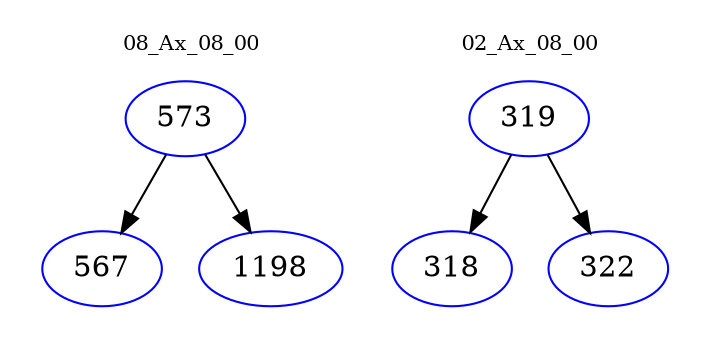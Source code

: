 digraph{
subgraph cluster_0 {
color = white
label = "08_Ax_08_00";
fontsize=10;
T0_573 [label="573", color="blue"]
T0_573 -> T0_567 [color="black"]
T0_567 [label="567", color="blue"]
T0_573 -> T0_1198 [color="black"]
T0_1198 [label="1198", color="blue"]
}
subgraph cluster_1 {
color = white
label = "02_Ax_08_00";
fontsize=10;
T1_319 [label="319", color="blue"]
T1_319 -> T1_318 [color="black"]
T1_318 [label="318", color="blue"]
T1_319 -> T1_322 [color="black"]
T1_322 [label="322", color="blue"]
}
}
